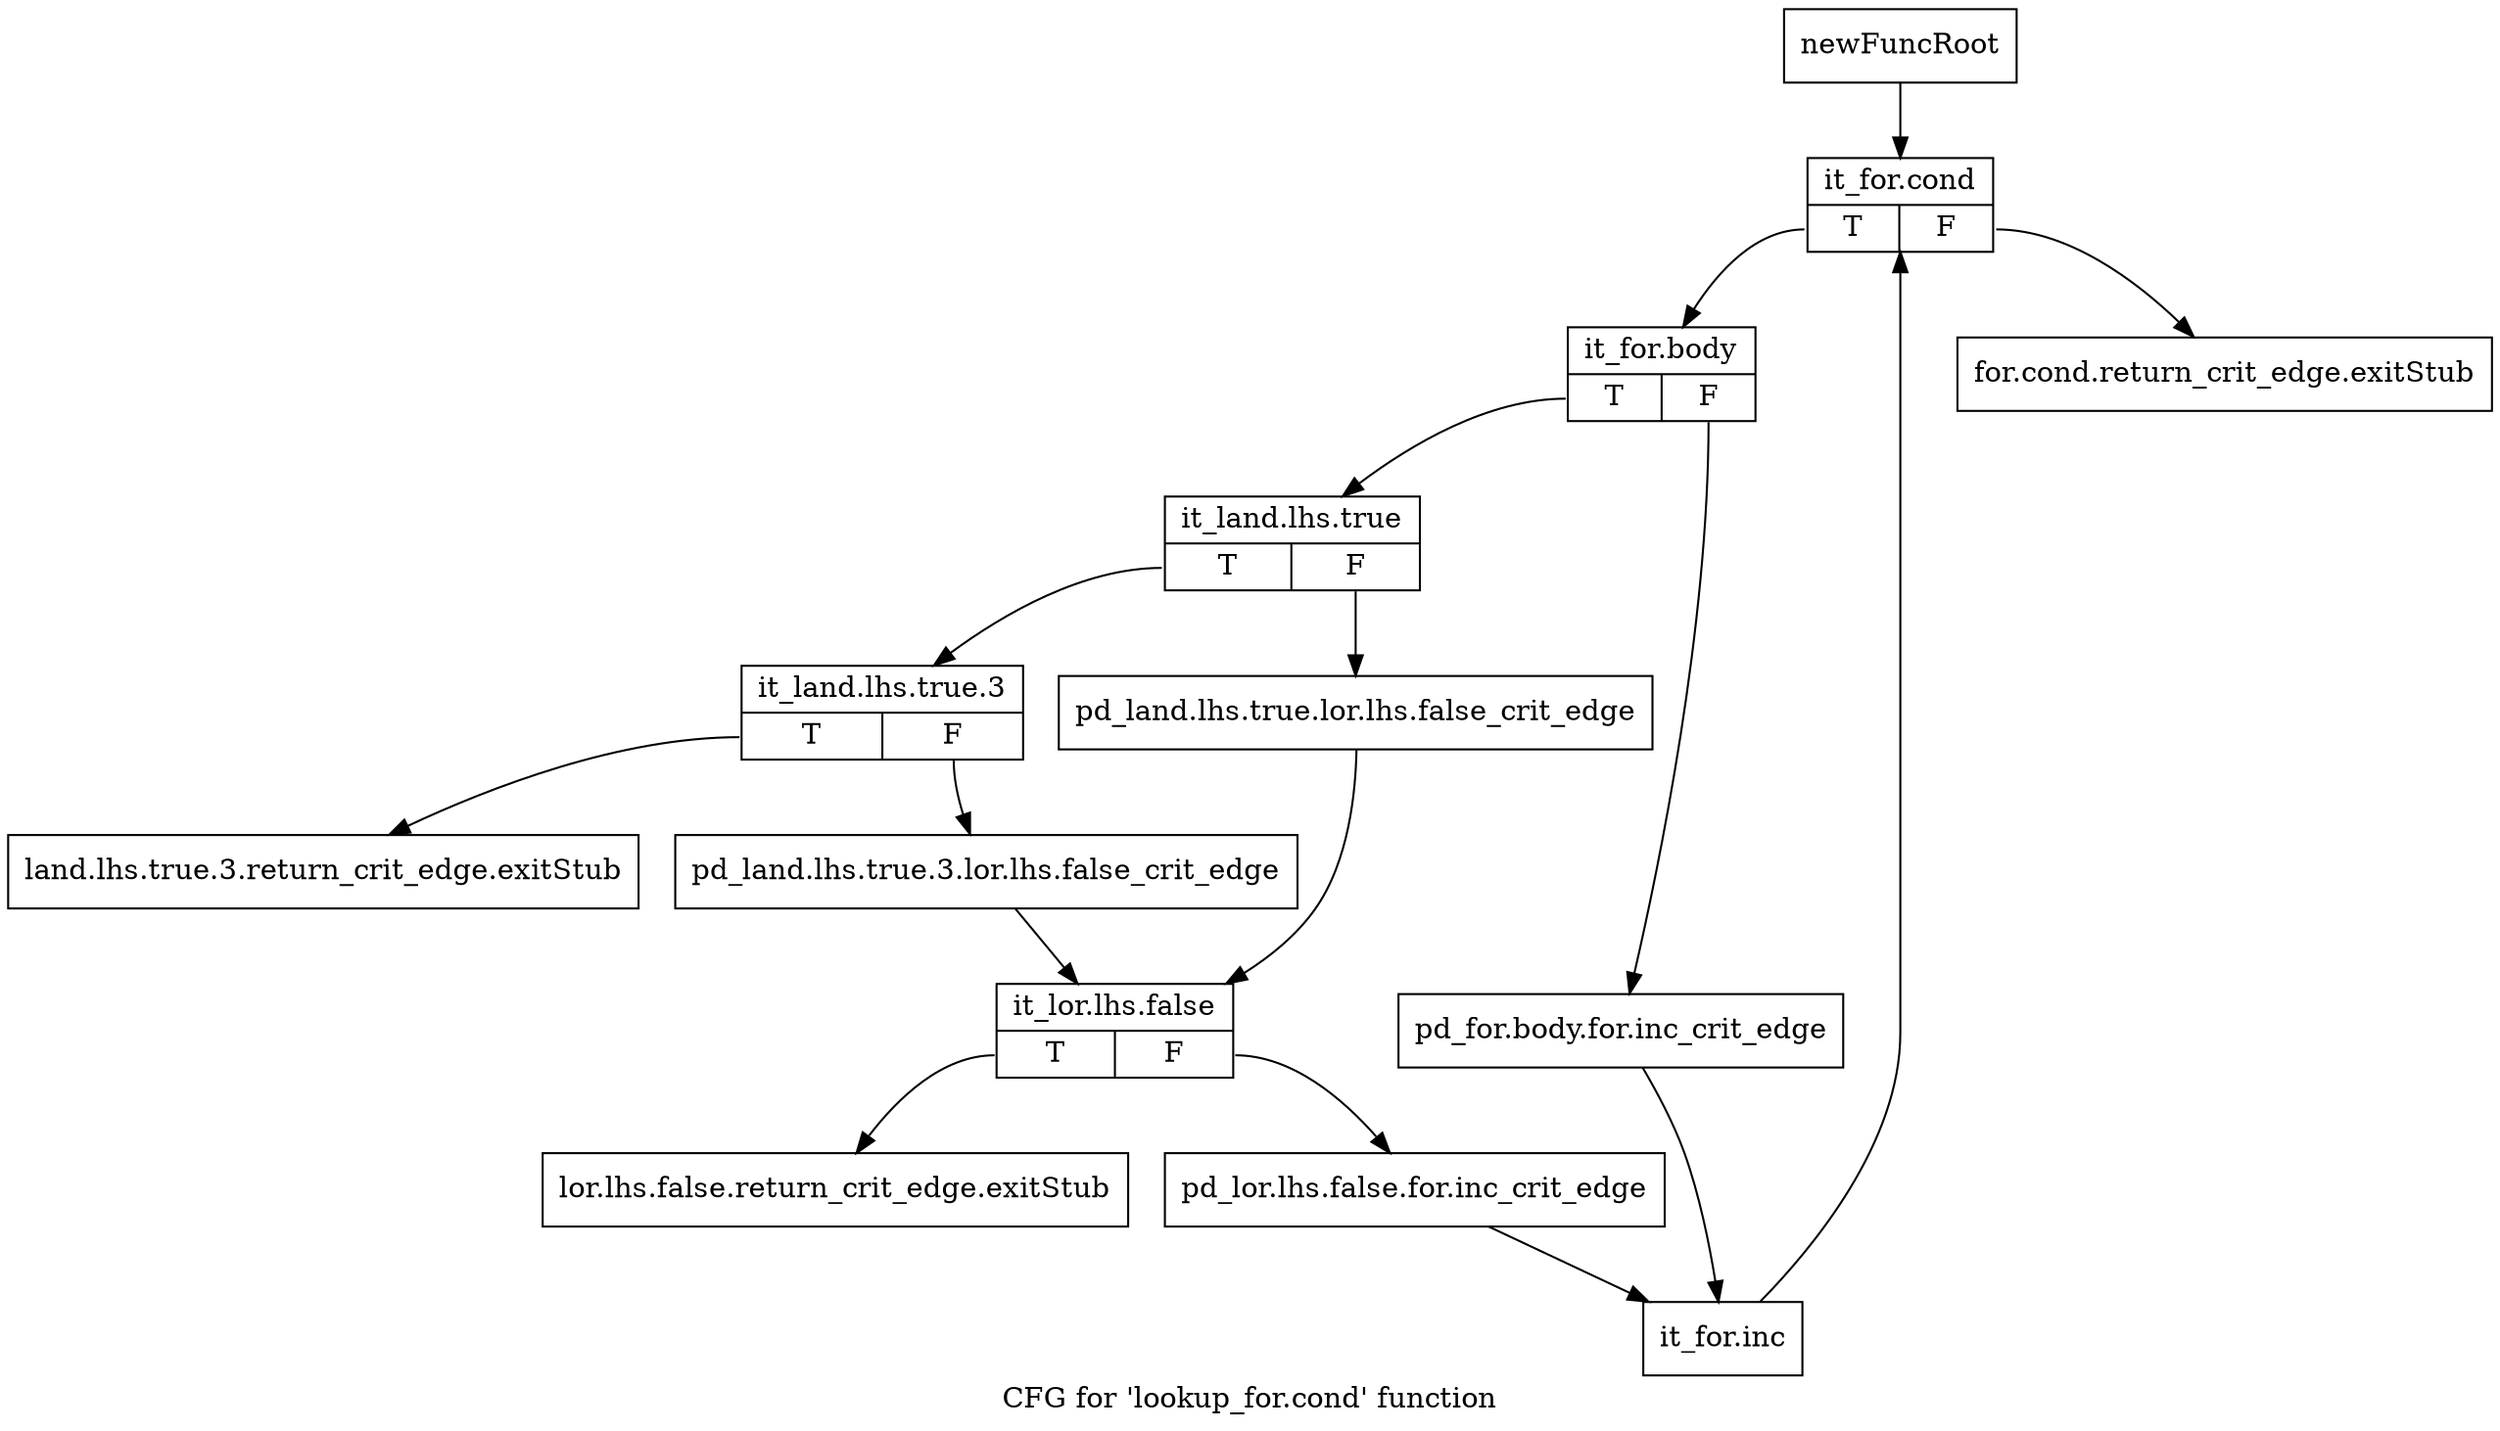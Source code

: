digraph "CFG for 'lookup_for.cond' function" {
	label="CFG for 'lookup_for.cond' function";

	Node0xa9351f0 [shape=record,label="{newFuncRoot}"];
	Node0xa9351f0 -> Node0xa917e60;
	Node0xa935240 [shape=record,label="{for.cond.return_crit_edge.exitStub}"];
	Node0xa917dc0 [shape=record,label="{land.lhs.true.3.return_crit_edge.exitStub}"];
	Node0xa917e10 [shape=record,label="{lor.lhs.false.return_crit_edge.exitStub}"];
	Node0xa917e60 [shape=record,label="{it_for.cond|{<s0>T|<s1>F}}"];
	Node0xa917e60:s0 -> Node0xa917eb0;
	Node0xa917e60:s1 -> Node0xa935240;
	Node0xa917eb0 [shape=record,label="{it_for.body|{<s0>T|<s1>F}}"];
	Node0xa917eb0:s0 -> Node0xa917f50;
	Node0xa917eb0:s1 -> Node0xa917f00;
	Node0xa917f00 [shape=record,label="{pd_for.body.for.inc_crit_edge}"];
	Node0xa917f00 -> Node0xa918130;
	Node0xa917f50 [shape=record,label="{it_land.lhs.true|{<s0>T|<s1>F}}"];
	Node0xa917f50:s0 -> Node0xa917ff0;
	Node0xa917f50:s1 -> Node0xa917fa0;
	Node0xa917fa0 [shape=record,label="{pd_land.lhs.true.lor.lhs.false_crit_edge}"];
	Node0xa917fa0 -> Node0xa918090;
	Node0xa917ff0 [shape=record,label="{it_land.lhs.true.3|{<s0>T|<s1>F}}"];
	Node0xa917ff0:s0 -> Node0xa917dc0;
	Node0xa917ff0:s1 -> Node0xa918040;
	Node0xa918040 [shape=record,label="{pd_land.lhs.true.3.lor.lhs.false_crit_edge}"];
	Node0xa918040 -> Node0xa918090;
	Node0xa918090 [shape=record,label="{it_lor.lhs.false|{<s0>T|<s1>F}}"];
	Node0xa918090:s0 -> Node0xa917e10;
	Node0xa918090:s1 -> Node0xa9180e0;
	Node0xa9180e0 [shape=record,label="{pd_lor.lhs.false.for.inc_crit_edge}"];
	Node0xa9180e0 -> Node0xa918130;
	Node0xa918130 [shape=record,label="{it_for.inc}"];
	Node0xa918130 -> Node0xa917e60;
}
